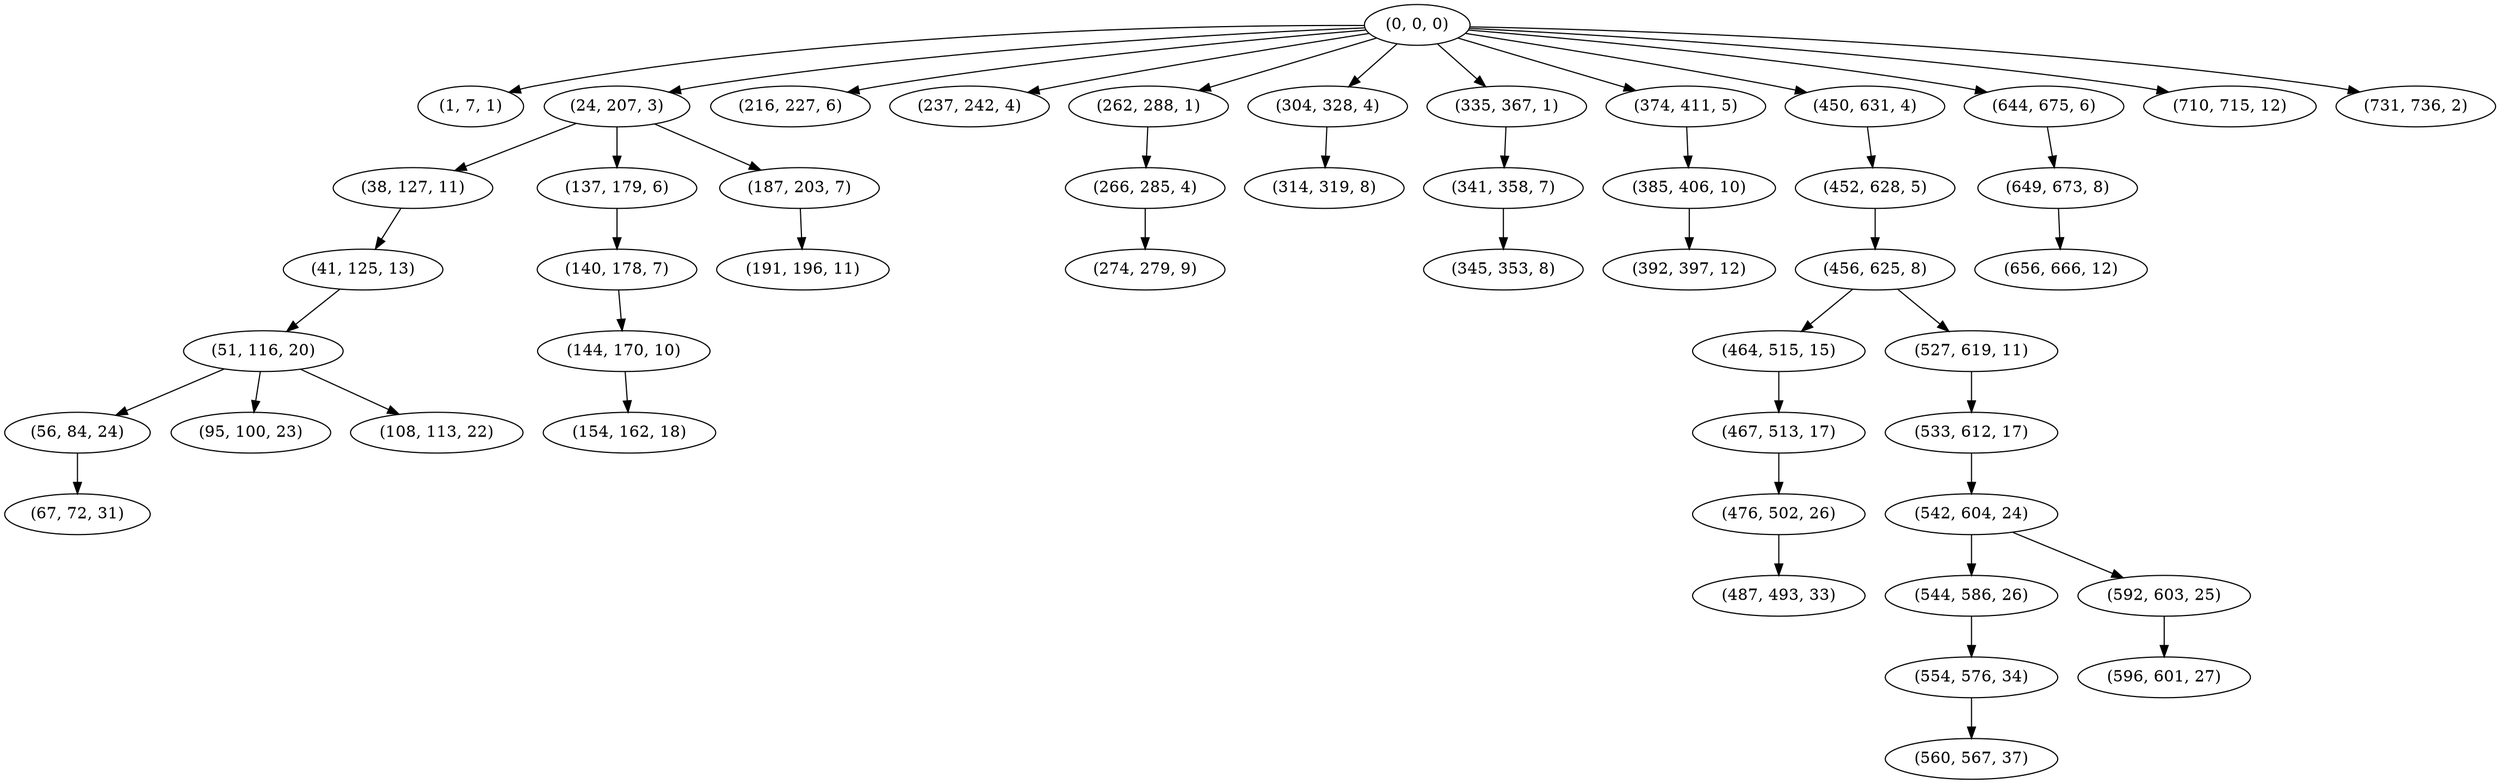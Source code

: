 digraph tree {
    "(0, 0, 0)";
    "(1, 7, 1)";
    "(24, 207, 3)";
    "(38, 127, 11)";
    "(41, 125, 13)";
    "(51, 116, 20)";
    "(56, 84, 24)";
    "(67, 72, 31)";
    "(95, 100, 23)";
    "(108, 113, 22)";
    "(137, 179, 6)";
    "(140, 178, 7)";
    "(144, 170, 10)";
    "(154, 162, 18)";
    "(187, 203, 7)";
    "(191, 196, 11)";
    "(216, 227, 6)";
    "(237, 242, 4)";
    "(262, 288, 1)";
    "(266, 285, 4)";
    "(274, 279, 9)";
    "(304, 328, 4)";
    "(314, 319, 8)";
    "(335, 367, 1)";
    "(341, 358, 7)";
    "(345, 353, 8)";
    "(374, 411, 5)";
    "(385, 406, 10)";
    "(392, 397, 12)";
    "(450, 631, 4)";
    "(452, 628, 5)";
    "(456, 625, 8)";
    "(464, 515, 15)";
    "(467, 513, 17)";
    "(476, 502, 26)";
    "(487, 493, 33)";
    "(527, 619, 11)";
    "(533, 612, 17)";
    "(542, 604, 24)";
    "(544, 586, 26)";
    "(554, 576, 34)";
    "(560, 567, 37)";
    "(592, 603, 25)";
    "(596, 601, 27)";
    "(644, 675, 6)";
    "(649, 673, 8)";
    "(656, 666, 12)";
    "(710, 715, 12)";
    "(731, 736, 2)";
    "(0, 0, 0)" -> "(1, 7, 1)";
    "(0, 0, 0)" -> "(24, 207, 3)";
    "(0, 0, 0)" -> "(216, 227, 6)";
    "(0, 0, 0)" -> "(237, 242, 4)";
    "(0, 0, 0)" -> "(262, 288, 1)";
    "(0, 0, 0)" -> "(304, 328, 4)";
    "(0, 0, 0)" -> "(335, 367, 1)";
    "(0, 0, 0)" -> "(374, 411, 5)";
    "(0, 0, 0)" -> "(450, 631, 4)";
    "(0, 0, 0)" -> "(644, 675, 6)";
    "(0, 0, 0)" -> "(710, 715, 12)";
    "(0, 0, 0)" -> "(731, 736, 2)";
    "(24, 207, 3)" -> "(38, 127, 11)";
    "(24, 207, 3)" -> "(137, 179, 6)";
    "(24, 207, 3)" -> "(187, 203, 7)";
    "(38, 127, 11)" -> "(41, 125, 13)";
    "(41, 125, 13)" -> "(51, 116, 20)";
    "(51, 116, 20)" -> "(56, 84, 24)";
    "(51, 116, 20)" -> "(95, 100, 23)";
    "(51, 116, 20)" -> "(108, 113, 22)";
    "(56, 84, 24)" -> "(67, 72, 31)";
    "(137, 179, 6)" -> "(140, 178, 7)";
    "(140, 178, 7)" -> "(144, 170, 10)";
    "(144, 170, 10)" -> "(154, 162, 18)";
    "(187, 203, 7)" -> "(191, 196, 11)";
    "(262, 288, 1)" -> "(266, 285, 4)";
    "(266, 285, 4)" -> "(274, 279, 9)";
    "(304, 328, 4)" -> "(314, 319, 8)";
    "(335, 367, 1)" -> "(341, 358, 7)";
    "(341, 358, 7)" -> "(345, 353, 8)";
    "(374, 411, 5)" -> "(385, 406, 10)";
    "(385, 406, 10)" -> "(392, 397, 12)";
    "(450, 631, 4)" -> "(452, 628, 5)";
    "(452, 628, 5)" -> "(456, 625, 8)";
    "(456, 625, 8)" -> "(464, 515, 15)";
    "(456, 625, 8)" -> "(527, 619, 11)";
    "(464, 515, 15)" -> "(467, 513, 17)";
    "(467, 513, 17)" -> "(476, 502, 26)";
    "(476, 502, 26)" -> "(487, 493, 33)";
    "(527, 619, 11)" -> "(533, 612, 17)";
    "(533, 612, 17)" -> "(542, 604, 24)";
    "(542, 604, 24)" -> "(544, 586, 26)";
    "(542, 604, 24)" -> "(592, 603, 25)";
    "(544, 586, 26)" -> "(554, 576, 34)";
    "(554, 576, 34)" -> "(560, 567, 37)";
    "(592, 603, 25)" -> "(596, 601, 27)";
    "(644, 675, 6)" -> "(649, 673, 8)";
    "(649, 673, 8)" -> "(656, 666, 12)";
}
